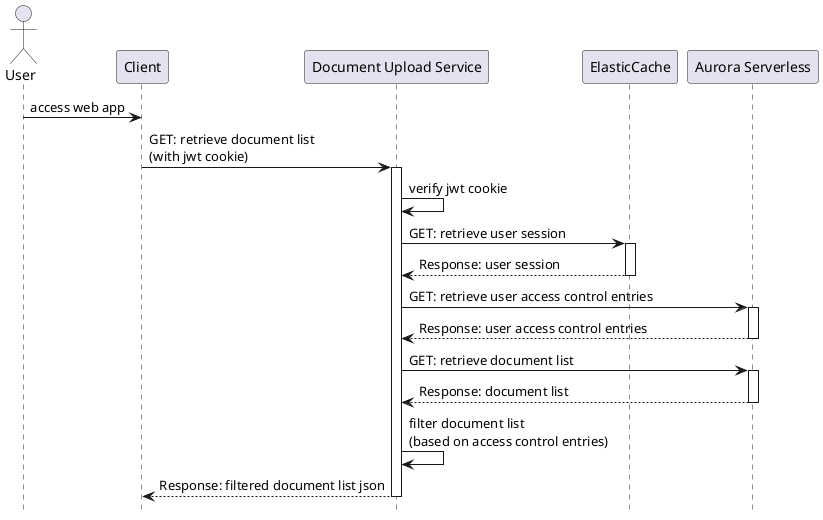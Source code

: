 @startuml
hide footbox
actor User
participant Client
participant "Document Upload Service" as Document
participant "ElasticCache" as Cache
participant "Aurora Serverless" as Aurora
User -> Client: access web app
Client -> Document: GET: retrieve document list\n(with jwt cookie)
activate Document
Document -> Document: verify jwt cookie
Document -> Cache: GET: retrieve user session
activate Cache
Cache --> Document: Response: user session
deactivate Cache
Document -> Aurora: GET: retrieve user access control entries
activate Aurora
Aurora --> Document: Response: user access control entries
deactivate Aurora
Document -> Aurora: GET: retrieve document list
activate Aurora
Aurora --> Document: Response: document list
deactivate Aurora
Document -> Document: filter document list\n(based on access control entries)
Document --> Client: Response: filtered document list json
deactivate Document
@enduml